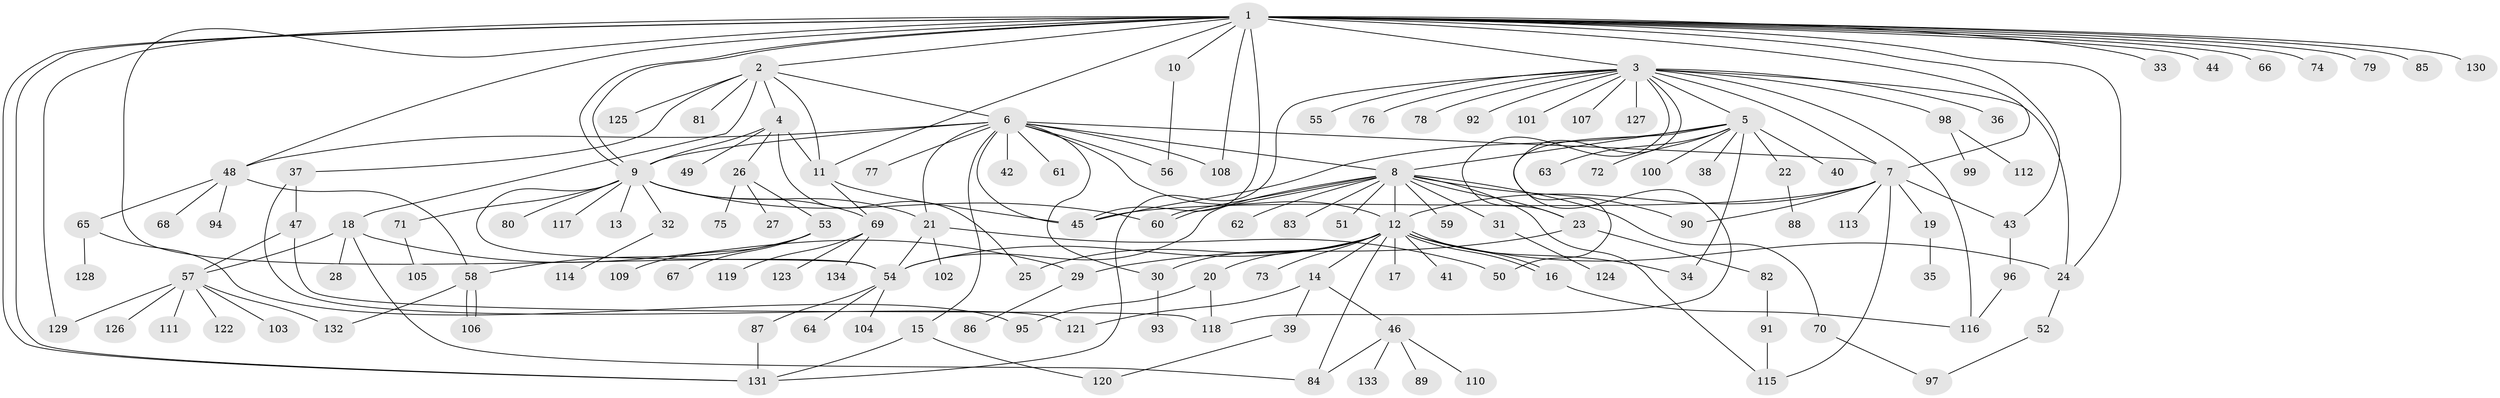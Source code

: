 // Generated by graph-tools (version 1.1) at 2025/46/03/09/25 04:46:49]
// undirected, 134 vertices, 190 edges
graph export_dot {
graph [start="1"]
  node [color=gray90,style=filled];
  1;
  2;
  3;
  4;
  5;
  6;
  7;
  8;
  9;
  10;
  11;
  12;
  13;
  14;
  15;
  16;
  17;
  18;
  19;
  20;
  21;
  22;
  23;
  24;
  25;
  26;
  27;
  28;
  29;
  30;
  31;
  32;
  33;
  34;
  35;
  36;
  37;
  38;
  39;
  40;
  41;
  42;
  43;
  44;
  45;
  46;
  47;
  48;
  49;
  50;
  51;
  52;
  53;
  54;
  55;
  56;
  57;
  58;
  59;
  60;
  61;
  62;
  63;
  64;
  65;
  66;
  67;
  68;
  69;
  70;
  71;
  72;
  73;
  74;
  75;
  76;
  77;
  78;
  79;
  80;
  81;
  82;
  83;
  84;
  85;
  86;
  87;
  88;
  89;
  90;
  91;
  92;
  93;
  94;
  95;
  96;
  97;
  98;
  99;
  100;
  101;
  102;
  103;
  104;
  105;
  106;
  107;
  108;
  109;
  110;
  111;
  112;
  113;
  114;
  115;
  116;
  117;
  118;
  119;
  120;
  121;
  122;
  123;
  124;
  125;
  126;
  127;
  128;
  129;
  130;
  131;
  132;
  133;
  134;
  1 -- 2;
  1 -- 3;
  1 -- 7;
  1 -- 9;
  1 -- 9;
  1 -- 10;
  1 -- 11;
  1 -- 24;
  1 -- 33;
  1 -- 43;
  1 -- 44;
  1 -- 45;
  1 -- 48;
  1 -- 54;
  1 -- 66;
  1 -- 74;
  1 -- 79;
  1 -- 85;
  1 -- 108;
  1 -- 129;
  1 -- 130;
  1 -- 131;
  1 -- 131;
  2 -- 4;
  2 -- 6;
  2 -- 11;
  2 -- 18;
  2 -- 37;
  2 -- 81;
  2 -- 125;
  3 -- 5;
  3 -- 7;
  3 -- 23;
  3 -- 24;
  3 -- 36;
  3 -- 55;
  3 -- 76;
  3 -- 78;
  3 -- 92;
  3 -- 98;
  3 -- 101;
  3 -- 107;
  3 -- 116;
  3 -- 118;
  3 -- 127;
  3 -- 131;
  4 -- 9;
  4 -- 11;
  4 -- 25;
  4 -- 26;
  4 -- 49;
  5 -- 8;
  5 -- 22;
  5 -- 34;
  5 -- 38;
  5 -- 40;
  5 -- 45;
  5 -- 50;
  5 -- 63;
  5 -- 72;
  5 -- 100;
  6 -- 7;
  6 -- 8;
  6 -- 9;
  6 -- 12;
  6 -- 15;
  6 -- 21;
  6 -- 30;
  6 -- 42;
  6 -- 45;
  6 -- 48;
  6 -- 56;
  6 -- 61;
  6 -- 77;
  6 -- 108;
  7 -- 12;
  7 -- 19;
  7 -- 43;
  7 -- 45;
  7 -- 90;
  7 -- 113;
  7 -- 115;
  8 -- 12;
  8 -- 23;
  8 -- 31;
  8 -- 51;
  8 -- 54;
  8 -- 59;
  8 -- 60;
  8 -- 60;
  8 -- 62;
  8 -- 70;
  8 -- 83;
  8 -- 90;
  8 -- 115;
  9 -- 13;
  9 -- 21;
  9 -- 32;
  9 -- 54;
  9 -- 60;
  9 -- 69;
  9 -- 71;
  9 -- 80;
  9 -- 117;
  10 -- 56;
  11 -- 45;
  11 -- 69;
  12 -- 14;
  12 -- 16;
  12 -- 16;
  12 -- 17;
  12 -- 20;
  12 -- 24;
  12 -- 25;
  12 -- 30;
  12 -- 34;
  12 -- 41;
  12 -- 54;
  12 -- 73;
  12 -- 84;
  14 -- 39;
  14 -- 46;
  14 -- 121;
  15 -- 120;
  15 -- 131;
  16 -- 116;
  18 -- 28;
  18 -- 29;
  18 -- 57;
  18 -- 84;
  19 -- 35;
  20 -- 95;
  20 -- 118;
  21 -- 50;
  21 -- 54;
  21 -- 102;
  22 -- 88;
  23 -- 29;
  23 -- 82;
  24 -- 52;
  26 -- 27;
  26 -- 53;
  26 -- 75;
  29 -- 86;
  30 -- 93;
  31 -- 124;
  32 -- 114;
  37 -- 47;
  37 -- 121;
  39 -- 120;
  43 -- 96;
  46 -- 84;
  46 -- 89;
  46 -- 110;
  46 -- 133;
  47 -- 57;
  47 -- 118;
  48 -- 58;
  48 -- 65;
  48 -- 68;
  48 -- 94;
  52 -- 97;
  53 -- 58;
  53 -- 67;
  53 -- 109;
  54 -- 64;
  54 -- 87;
  54 -- 104;
  57 -- 103;
  57 -- 111;
  57 -- 122;
  57 -- 126;
  57 -- 129;
  57 -- 132;
  58 -- 106;
  58 -- 106;
  58 -- 132;
  65 -- 95;
  65 -- 128;
  69 -- 119;
  69 -- 123;
  69 -- 134;
  70 -- 97;
  71 -- 105;
  82 -- 91;
  87 -- 131;
  91 -- 115;
  96 -- 116;
  98 -- 99;
  98 -- 112;
}
